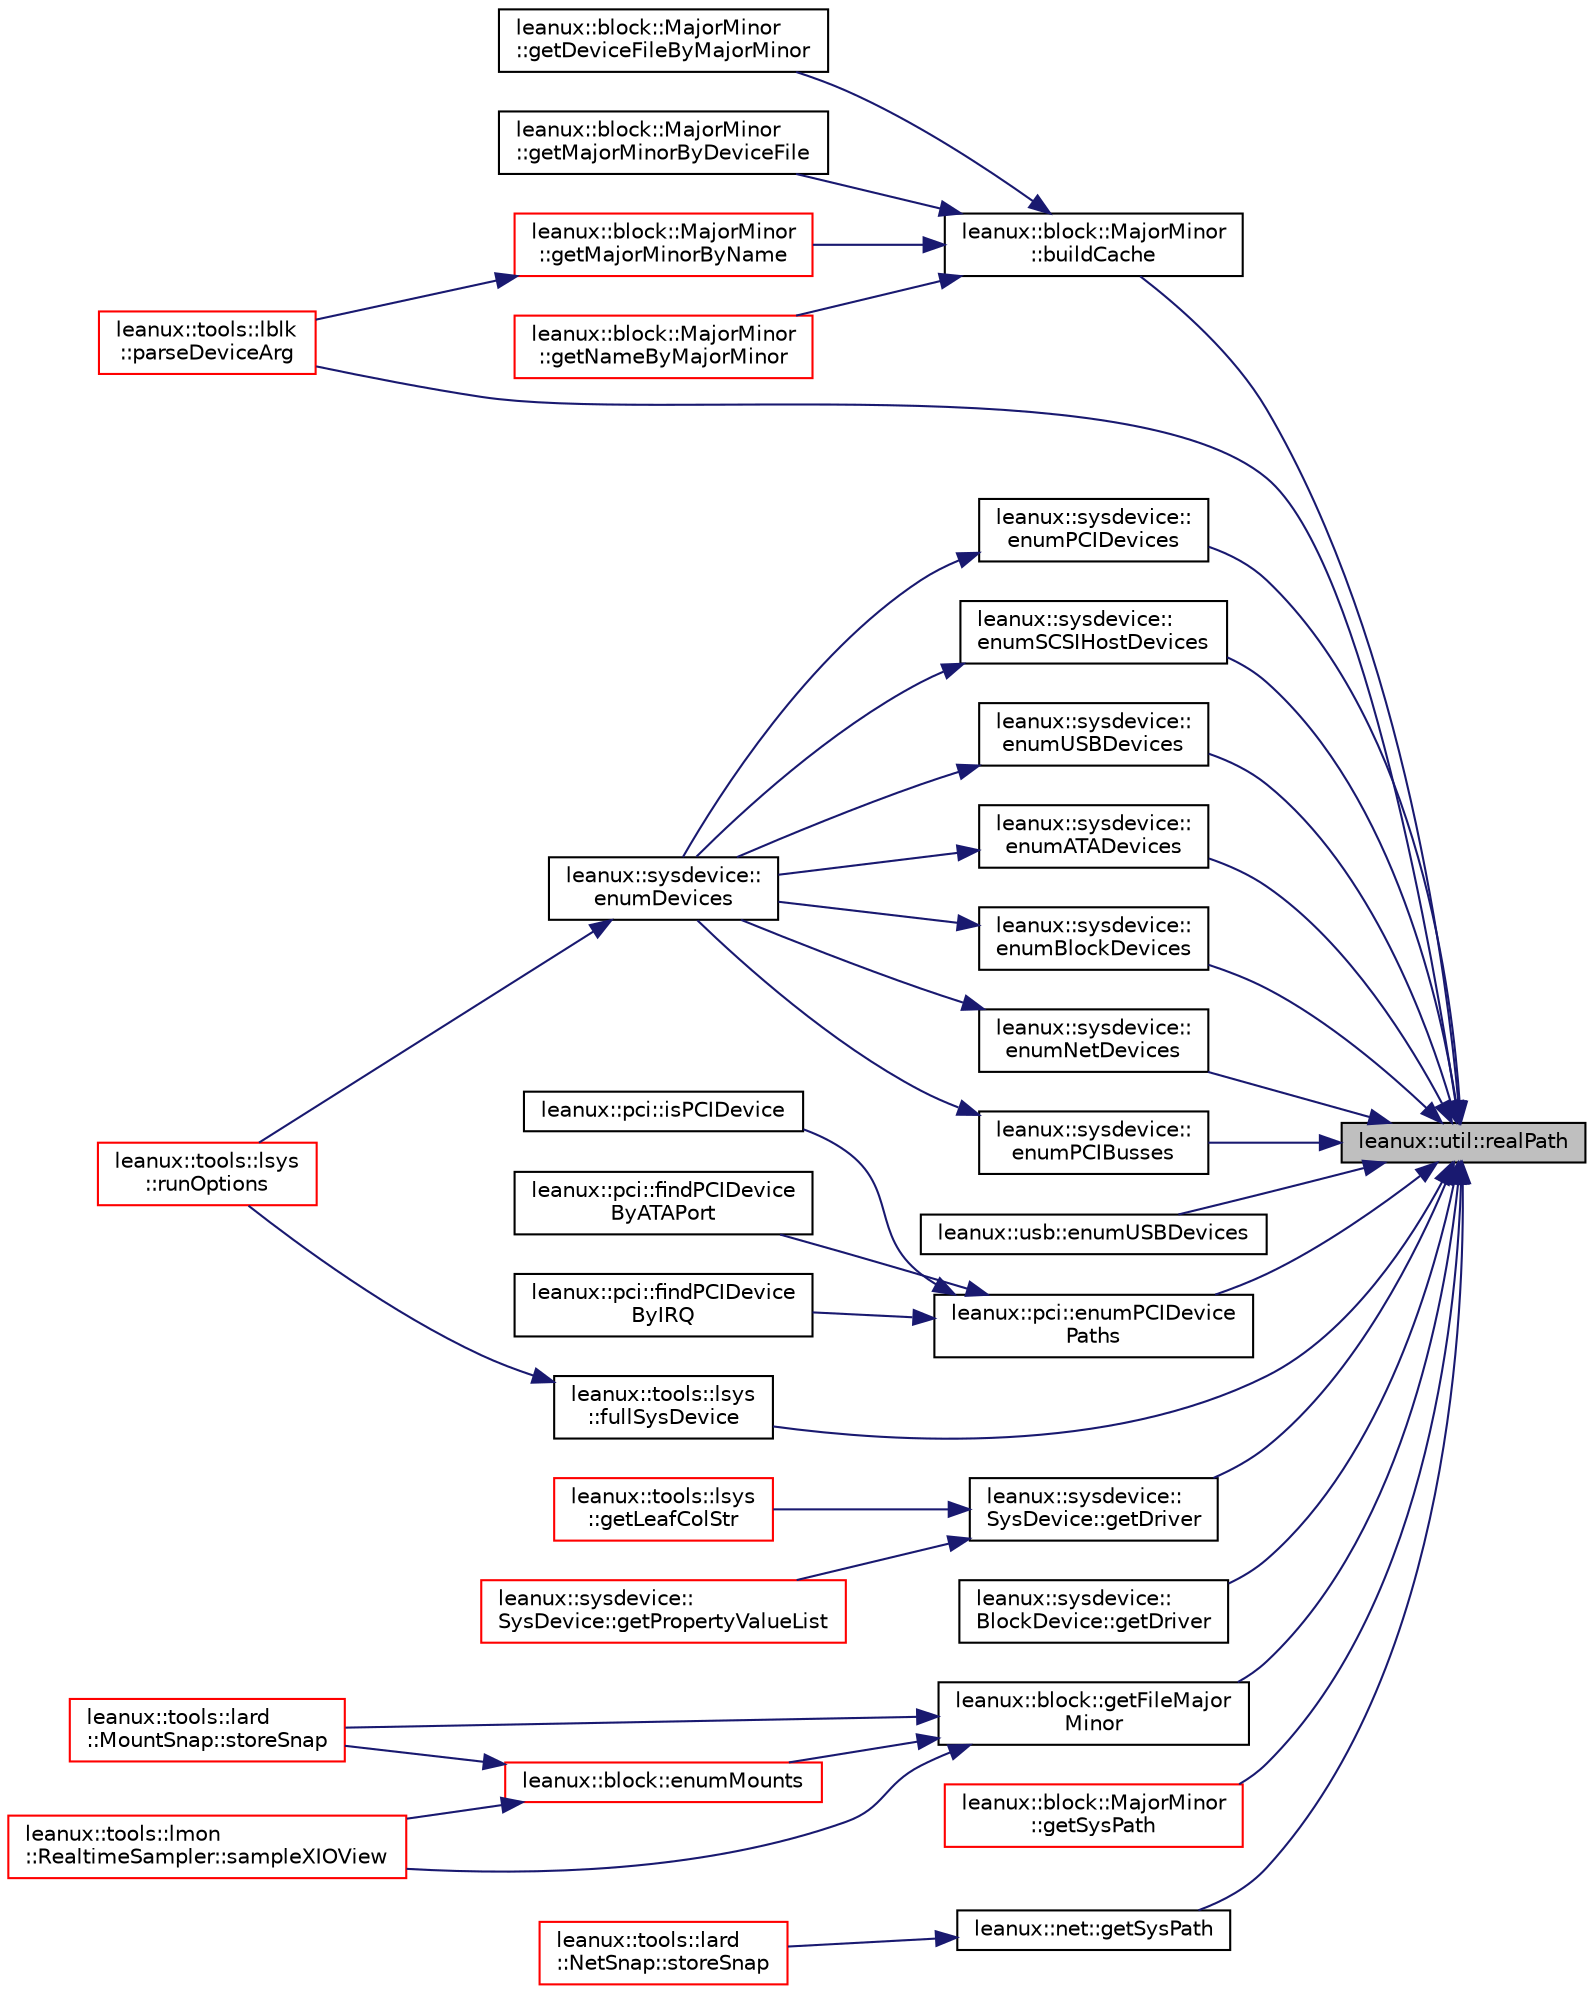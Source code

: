 digraph "leanux::util::realPath"
{
 // LATEX_PDF_SIZE
  bgcolor="transparent";
  edge [fontname="Helvetica",fontsize="10",labelfontname="Helvetica",labelfontsize="10"];
  node [fontname="Helvetica",fontsize="10",shape=record];
  rankdir="RL";
  Node1 [label="leanux::util::realPath",height=0.2,width=0.4,color="black", fillcolor="grey75", style="filled", fontcolor="black",tooltip="Convert a path on a filesystem to the realpath if the path is a link."];
  Node1 -> Node2 [dir="back",color="midnightblue",fontsize="10",style="solid",fontname="Helvetica"];
  Node2 [label="leanux::block::MajorMinor\l::buildCache",height=0.2,width=0.4,color="black",URL="$classleanux_1_1block_1_1MajorMinor.html#a4d83c063088eb618533f31e2cc78b2f3",tooltip="(re)build the cached mapping between device names and MajorMinor numbers."];
  Node2 -> Node3 [dir="back",color="midnightblue",fontsize="10",style="solid",fontname="Helvetica"];
  Node3 [label="leanux::block::MajorMinor\l::getDeviceFileByMajorMinor",height=0.2,width=0.4,color="black",URL="$classleanux_1_1block_1_1MajorMinor.html#adbc85a06dc6d8aa13cb646b63d6c4d41",tooltip="Get the DeviceFile for the MajorMinor, such as '/dev/sda'."];
  Node2 -> Node4 [dir="back",color="midnightblue",fontsize="10",style="solid",fontname="Helvetica"];
  Node4 [label="leanux::block::MajorMinor\l::getMajorMinorByDeviceFile",height=0.2,width=0.4,color="black",URL="$classleanux_1_1block_1_1MajorMinor.html#a1eacb57963e0a088ef493d4cd23ea650",tooltip=" "];
  Node2 -> Node5 [dir="back",color="midnightblue",fontsize="10",style="solid",fontname="Helvetica"];
  Node5 [label="leanux::block::MajorMinor\l::getMajorMinorByName",height=0.2,width=0.4,color="red",URL="$classleanux_1_1block_1_1MajorMinor.html#a3f7315088bb27e09449e3c2542b65958",tooltip="Get the MajorMinor for the device name."];
  Node5 -> Node51 [dir="back",color="midnightblue",fontsize="10",style="solid",fontname="Helvetica"];
  Node51 [label="leanux::tools::lblk\l::parseDeviceArg",height=0.2,width=0.4,color="red",URL="$namespaceleanux_1_1tools_1_1lblk.html#a2c15ffbda4dc6a336718fafe080e56fc",tooltip="do smart things with user input for device name so that we are not overly picky in user specified dev..."];
  Node2 -> Node53 [dir="back",color="midnightblue",fontsize="10",style="solid",fontname="Helvetica"];
  Node53 [label="leanux::block::MajorMinor\l::getNameByMajorMinor",height=0.2,width=0.4,color="red",URL="$classleanux_1_1block_1_1MajorMinor.html#adc3f437e329318ee21bddbbebaeb740e",tooltip="Get the DeviceName for the MajorMinor."];
  Node1 -> Node140 [dir="back",color="midnightblue",fontsize="10",style="solid",fontname="Helvetica"];
  Node140 [label="leanux::sysdevice::\lenumATADevices",height=0.2,width=0.4,color="black",URL="$namespaceleanux_1_1sysdevice.html#acf8375f2ac2b47edc679f8cd1bfc7db5",tooltip="Enumerate all (S)ATA devices."];
  Node140 -> Node141 [dir="back",color="midnightblue",fontsize="10",style="solid",fontname="Helvetica"];
  Node141 [label="leanux::sysdevice::\lenumDevices",height=0.2,width=0.4,color="black",URL="$namespaceleanux_1_1sysdevice.html#aa4d04a4d3dc09edd32e7aa6426bca203",tooltip="Enumerate all devices."];
  Node141 -> Node9 [dir="back",color="midnightblue",fontsize="10",style="solid",fontname="Helvetica"];
  Node9 [label="leanux::tools::lsys\l::runOptions",height=0.2,width=0.4,color="red",URL="$namespaceleanux_1_1tools_1_1lsys.html#a33a75c6955dcd3ac89c9a6f86a0a1337",tooltip="Run based on options."];
  Node1 -> Node142 [dir="back",color="midnightblue",fontsize="10",style="solid",fontname="Helvetica"];
  Node142 [label="leanux::sysdevice::\lenumBlockDevices",height=0.2,width=0.4,color="black",URL="$namespaceleanux_1_1sysdevice.html#a6e62fc4f5d9e923ecd2f8ac24f7c6320",tooltip="Enumerate all block devices."];
  Node142 -> Node141 [dir="back",color="midnightblue",fontsize="10",style="solid",fontname="Helvetica"];
  Node1 -> Node143 [dir="back",color="midnightblue",fontsize="10",style="solid",fontname="Helvetica"];
  Node143 [label="leanux::sysdevice::\lenumNetDevices",height=0.2,width=0.4,color="black",URL="$namespaceleanux_1_1sysdevice.html#a196348ea7b055c0fb1f1ffc938e14b3a",tooltip="Enumerate all network devices."];
  Node143 -> Node141 [dir="back",color="midnightblue",fontsize="10",style="solid",fontname="Helvetica"];
  Node1 -> Node144 [dir="back",color="midnightblue",fontsize="10",style="solid",fontname="Helvetica"];
  Node144 [label="leanux::sysdevice::\lenumPCIBusses",height=0.2,width=0.4,color="black",URL="$namespaceleanux_1_1sysdevice.html#a389ec195110134b58520da467883f71b",tooltip="Enumerate all PCI bus devices."];
  Node144 -> Node141 [dir="back",color="midnightblue",fontsize="10",style="solid",fontname="Helvetica"];
  Node1 -> Node145 [dir="back",color="midnightblue",fontsize="10",style="solid",fontname="Helvetica"];
  Node145 [label="leanux::pci::enumPCIDevice\lPaths",height=0.2,width=0.4,color="black",URL="$namespaceleanux_1_1pci.html#a95ca6d83378b56a88dfc2a37e2b2fc8c",tooltip="get PCI device paths relative to /sys/devices/"];
  Node145 -> Node146 [dir="back",color="midnightblue",fontsize="10",style="solid",fontname="Helvetica"];
  Node146 [label="leanux::pci::findPCIDevice\lByATAPort",height=0.2,width=0.4,color="black",URL="$namespaceleanux_1_1pci.html#a40970cc37923958a06a10118e3dac9f9",tooltip="return a device path relative to /sys/devices to the PCI device providing the ATA port."];
  Node145 -> Node147 [dir="back",color="midnightblue",fontsize="10",style="solid",fontname="Helvetica"];
  Node147 [label="leanux::pci::findPCIDevice\lByIRQ",height=0.2,width=0.4,color="black",URL="$namespaceleanux_1_1pci.html#ac20fe85adfa5c85d69820d5a083bdf5f",tooltip="return a device path relative to /sys/devices to the PCI device assigned the irq"];
  Node145 -> Node148 [dir="back",color="midnightblue",fontsize="10",style="solid",fontname="Helvetica"];
  Node148 [label="leanux::pci::isPCIDevice",height=0.2,width=0.4,color="black",URL="$namespaceleanux_1_1pci.html#ad4d22d6399146c941bc1c82bb94fa1b6",tooltip=" "];
  Node1 -> Node149 [dir="back",color="midnightblue",fontsize="10",style="solid",fontname="Helvetica"];
  Node149 [label="leanux::sysdevice::\lenumPCIDevices",height=0.2,width=0.4,color="black",URL="$namespaceleanux_1_1sysdevice.html#a45a62662523fd56baee9991839bc4897",tooltip="Enumerate all PCI devices."];
  Node149 -> Node141 [dir="back",color="midnightblue",fontsize="10",style="solid",fontname="Helvetica"];
  Node1 -> Node150 [dir="back",color="midnightblue",fontsize="10",style="solid",fontname="Helvetica"];
  Node150 [label="leanux::sysdevice::\lenumSCSIHostDevices",height=0.2,width=0.4,color="black",URL="$namespaceleanux_1_1sysdevice.html#a6cc52cddb686f9760f813dfffc7daae4",tooltip="Enumerate all SCSI host devices."];
  Node150 -> Node141 [dir="back",color="midnightblue",fontsize="10",style="solid",fontname="Helvetica"];
  Node1 -> Node151 [dir="back",color="midnightblue",fontsize="10",style="solid",fontname="Helvetica"];
  Node151 [label="leanux::usb::enumUSBDevices",height=0.2,width=0.4,color="black",URL="$namespaceleanux_1_1usb.html#a07c02790442577a857981e5081cec4a5",tooltip="Enumerate the USB devices attached to the system."];
  Node1 -> Node152 [dir="back",color="midnightblue",fontsize="10",style="solid",fontname="Helvetica"];
  Node152 [label="leanux::sysdevice::\lenumUSBDevices",height=0.2,width=0.4,color="black",URL="$namespaceleanux_1_1sysdevice.html#a612c5e73d33332893fd9f002189de916",tooltip="Enumerate all USB devices."];
  Node152 -> Node141 [dir="back",color="midnightblue",fontsize="10",style="solid",fontname="Helvetica"];
  Node1 -> Node153 [dir="back",color="midnightblue",fontsize="10",style="solid",fontname="Helvetica"];
  Node153 [label="leanux::tools::lsys\l::fullSysDevice",height=0.2,width=0.4,color="black",URL="$namespaceleanux_1_1tools_1_1lsys.html#a5f83d02e048afbcaff79cb943ca94d29",tooltip="attempt to make sense of user provided device string."];
  Node153 -> Node9 [dir="back",color="midnightblue",fontsize="10",style="solid",fontname="Helvetica"];
  Node1 -> Node154 [dir="back",color="midnightblue",fontsize="10",style="solid",fontname="Helvetica"];
  Node154 [label="leanux::sysdevice::\lSysDevice::getDriver",height=0.2,width=0.4,color="black",URL="$classleanux_1_1sysdevice_1_1SysDevice.html#af7a1af7a4b7729e150cceed395e4425b",tooltip="Get the driver for this device."];
  Node154 -> Node28 [dir="back",color="midnightblue",fontsize="10",style="solid",fontname="Helvetica"];
  Node28 [label="leanux::tools::lsys\l::getLeafColStr",height=0.2,width=0.4,color="red",URL="$namespaceleanux_1_1tools_1_1lsys.html#a4a56050ff78d8c77b6a699ff6d5aea50",tooltip="get named field attributes for the SysDevice."];
  Node154 -> Node155 [dir="back",color="midnightblue",fontsize="10",style="solid",fontname="Helvetica"];
  Node155 [label="leanux::sysdevice::\lSysDevice::getPropertyValueList",height=0.2,width=0.4,color="red",URL="$classleanux_1_1sysdevice_1_1SysDevice.html#ae45d4c50b05a48b480911a1aaeaeacc1",tooltip=" "];
  Node1 -> Node162 [dir="back",color="midnightblue",fontsize="10",style="solid",fontname="Helvetica"];
  Node162 [label="leanux::sysdevice::\lBlockDevice::getDriver",height=0.2,width=0.4,color="black",URL="$classleanux_1_1sysdevice_1_1BlockDevice.html#a31b413cf94d7442f35e338bae72da0a5",tooltip="Get the driver for this device."];
  Node1 -> Node163 [dir="back",color="midnightblue",fontsize="10",style="solid",fontname="Helvetica"];
  Node163 [label="leanux::block::getFileMajor\lMinor",height=0.2,width=0.4,color="black",URL="$namespaceleanux_1_1block.html#a12e7b3a8ce8e601504f25c9c3e2fa7f0",tooltip="get the MajorMinor for a device file or aliases to it, resolves the devicefile with realpath."];
  Node163 -> Node80 [dir="back",color="midnightblue",fontsize="10",style="solid",fontname="Helvetica"];
  Node80 [label="leanux::block::enumMounts",height=0.2,width=0.4,color="red",URL="$namespaceleanux_1_1block.html#afaee6721d578e4e9ccbebb7dea5919a6",tooltip="Get a map of MajorMinor to MountInfo from /proc/mounts."];
  Node80 -> Node89 [dir="back",color="midnightblue",fontsize="10",style="solid",fontname="Helvetica"];
  Node89 [label="leanux::tools::lmon\l::RealtimeSampler::sampleXIOView",height=0.2,width=0.4,color="red",URL="$classleanux_1_1tools_1_1lmon_1_1RealtimeSampler.html#ae43e18aacfceb09eb9bd70db9c67fc98",tooltip=" "];
  Node80 -> Node96 [dir="back",color="midnightblue",fontsize="10",style="solid",fontname="Helvetica"];
  Node96 [label="leanux::tools::lard\l::MountSnap::storeSnap",height=0.2,width=0.4,color="red",URL="$classleanux_1_1tools_1_1lard_1_1MountSnap.html#a7288efb64fc31818416b8c52c4ba3a0d",tooltip=" "];
  Node163 -> Node89 [dir="back",color="midnightblue",fontsize="10",style="solid",fontname="Helvetica"];
  Node163 -> Node96 [dir="back",color="midnightblue",fontsize="10",style="solid",fontname="Helvetica"];
  Node1 -> Node35 [dir="back",color="midnightblue",fontsize="10",style="solid",fontname="Helvetica"];
  Node35 [label="leanux::block::MajorMinor\l::getSysPath",height=0.2,width=0.4,color="red",URL="$classleanux_1_1block_1_1MajorMinor.html#a742f510de3aea2ec0a1eb112e3ca3c1e",tooltip="return the full device path as it appears under /sys/devices/block"];
  Node1 -> Node164 [dir="back",color="midnightblue",fontsize="10",style="solid",fontname="Helvetica"];
  Node164 [label="leanux::net::getSysPath",height=0.2,width=0.4,color="black",URL="$namespaceleanux_1_1net.html#a29ff3c5a7e99221cc3bfe72405f72a08",tooltip="Get the device sysfs path."];
  Node164 -> Node165 [dir="back",color="midnightblue",fontsize="10",style="solid",fontname="Helvetica"];
  Node165 [label="leanux::tools::lard\l::NetSnap::storeSnap",height=0.2,width=0.4,color="red",URL="$classleanux_1_1tools_1_1lard_1_1NetSnap.html#a6a04b1f2237b5fe9ac5f7be64721f23f",tooltip=" "];
  Node1 -> Node51 [dir="back",color="midnightblue",fontsize="10",style="solid",fontname="Helvetica"];
}
